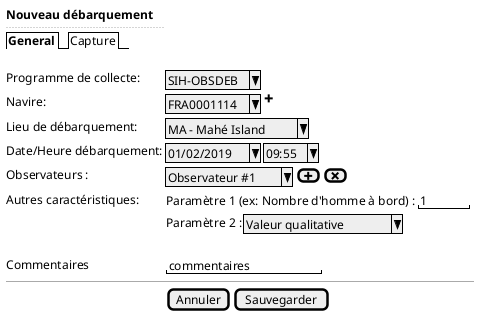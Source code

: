 @startsalt
{
  <b>Nouveau débarquement
  ..
  {/ <b>General | Capture }
  .
  Programme de collecte:    | { ^SIH-OBSDEB^ }
  Navire:                   | { ^FRA0001114^ | <&plus> }
  Lieu de débarquement:     | { ^MA - Mahé Island^ }
  Date/Heure débarquement:  | { ^01/02/2019^ | ^09:55^ }
  Observateurs :            | { ^Observateur #1^ | [<&plus>] | [<&x>]}
  Autres caractéristiques:  | { Paramètre 1 (ex: Nombre d'homme à bord) : | "   1  " }
  .                         | { Paramètre 2 : | ^Valeur qualitative^ }

  .
  Commentaires              | { "commentaires       "}

  -- | --

  .                          | {[Annuler] | [Sauvegarder]}
}
@endsalt
